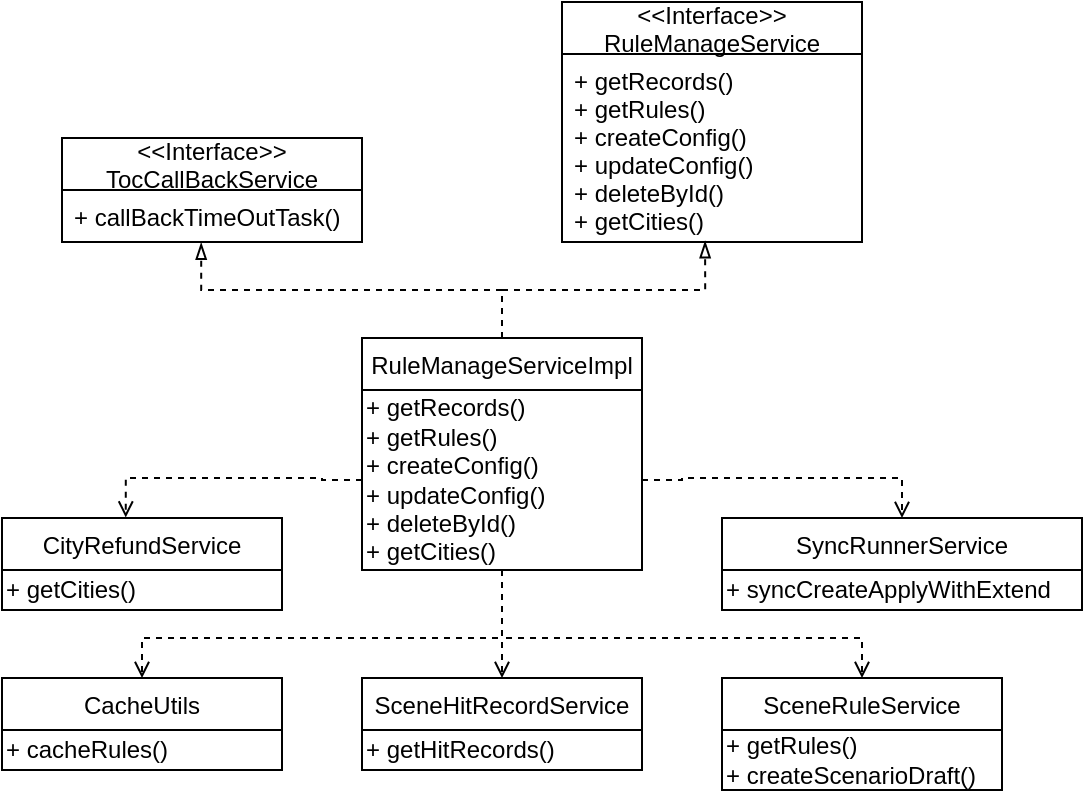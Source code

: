 <mxfile version="12.6.5" type="device"><diagram id="WhiTs3FDT9DJ9MRIlaHM" name="第 1 页"><mxGraphModel dx="677" dy="998" grid="1" gridSize="10" guides="1" tooltips="1" connect="1" arrows="1" fold="1" page="1" pageScale="1" pageWidth="827" pageHeight="1169" math="0" shadow="0"><root><mxCell id="0"/><mxCell id="1" parent="0"/><mxCell id="d5AnGrRz2Yg1H48FzrkC-1" value="&lt;&lt;Interface&gt;&gt;&#10;TocCallBackService" style="swimlane;fontStyle=0;childLayout=stackLayout;horizontal=1;startSize=26;fillColor=none;horizontalStack=0;resizeParent=1;resizeParentMax=0;resizeLast=0;collapsible=1;marginBottom=0;" vertex="1" parent="1"><mxGeometry x="100" y="270" width="150" height="52" as="geometry"/></mxCell><mxCell id="d5AnGrRz2Yg1H48FzrkC-2" value="+ callBackTimeOutTask()" style="text;strokeColor=none;fillColor=none;align=left;verticalAlign=top;spacingLeft=4;spacingRight=4;overflow=hidden;rotatable=0;points=[[0,0.5],[1,0.5]];portConstraint=eastwest;" vertex="1" parent="d5AnGrRz2Yg1H48FzrkC-1"><mxGeometry y="26" width="150" height="26" as="geometry"/></mxCell><mxCell id="d5AnGrRz2Yg1H48FzrkC-5" value="&lt;&lt;Interface&gt;&gt;&#10;RuleManageService" style="swimlane;fontStyle=0;childLayout=stackLayout;horizontal=1;startSize=26;fillColor=none;horizontalStack=0;resizeParent=1;resizeParentMax=0;resizeLast=0;collapsible=1;marginBottom=0;" vertex="1" parent="1"><mxGeometry x="350" y="202" width="150" height="120" as="geometry"/></mxCell><mxCell id="d5AnGrRz2Yg1H48FzrkC-6" value="+ getRecords()&#10;+ getRules()&#10;+ createConfig()&#10;+ updateConfig()&#10;+ deleteById()&#10;+ getCities()" style="text;strokeColor=none;fillColor=none;align=left;verticalAlign=top;spacingLeft=4;spacingRight=4;overflow=hidden;rotatable=0;points=[[0,0.5],[1,0.5]];portConstraint=eastwest;" vertex="1" parent="d5AnGrRz2Yg1H48FzrkC-5"><mxGeometry y="26" width="150" height="94" as="geometry"/></mxCell><mxCell id="d5AnGrRz2Yg1H48FzrkC-12" style="edgeStyle=orthogonalEdgeStyle;rounded=0;orthogonalLoop=1;jettySize=auto;html=1;entryX=0.464;entryY=1.015;entryDx=0;entryDy=0;entryPerimeter=0;endArrow=blockThin;endFill=0;dashed=1;" edge="1" parent="1" source="d5AnGrRz2Yg1H48FzrkC-7" target="d5AnGrRz2Yg1H48FzrkC-2"><mxGeometry relative="1" as="geometry"/></mxCell><mxCell id="d5AnGrRz2Yg1H48FzrkC-13" style="edgeStyle=orthogonalEdgeStyle;rounded=0;orthogonalLoop=1;jettySize=auto;html=1;entryX=0.477;entryY=0.996;entryDx=0;entryDy=0;entryPerimeter=0;endArrow=blockThin;endFill=0;dashed=1;" edge="1" parent="1" source="d5AnGrRz2Yg1H48FzrkC-7" target="d5AnGrRz2Yg1H48FzrkC-6"><mxGeometry relative="1" as="geometry"/></mxCell><mxCell id="d5AnGrRz2Yg1H48FzrkC-7" value="RuleManageServiceImpl" style="swimlane;fontStyle=0;childLayout=stackLayout;horizontal=1;startSize=26;fillColor=none;horizontalStack=0;resizeParent=1;resizeParentMax=0;resizeLast=0;collapsible=1;marginBottom=0;" vertex="1" parent="1"><mxGeometry x="250" y="370" width="140" height="116" as="geometry"/></mxCell><mxCell id="d5AnGrRz2Yg1H48FzrkC-11" value="+ getRecords()&lt;br style=&quot;padding: 0px ; margin: 0px&quot;&gt;+ getRules()&lt;br style=&quot;padding: 0px ; margin: 0px&quot;&gt;+ createConfig()&lt;br style=&quot;padding: 0px ; margin: 0px&quot;&gt;+ updateConfig()&lt;br style=&quot;padding: 0px ; margin: 0px&quot;&gt;+ deleteById()&lt;br style=&quot;padding: 0px ; margin: 0px&quot;&gt;+ getCities()" style="text;html=1;align=left;verticalAlign=middle;resizable=0;points=[];autosize=1;" vertex="1" parent="d5AnGrRz2Yg1H48FzrkC-7"><mxGeometry y="26" width="140" height="90" as="geometry"/></mxCell><mxCell id="d5AnGrRz2Yg1H48FzrkC-14" value="CityRefundService" style="swimlane;fontStyle=0;childLayout=stackLayout;horizontal=1;startSize=26;fillColor=none;horizontalStack=0;resizeParent=1;resizeParentMax=0;resizeLast=0;collapsible=1;marginBottom=0;" vertex="1" parent="1"><mxGeometry x="70" y="460" width="140" height="46" as="geometry"/></mxCell><mxCell id="d5AnGrRz2Yg1H48FzrkC-15" value="+ getCities()" style="text;html=1;align=left;verticalAlign=middle;resizable=0;points=[];autosize=1;" vertex="1" parent="d5AnGrRz2Yg1H48FzrkC-14"><mxGeometry y="26" width="140" height="20" as="geometry"/></mxCell><mxCell id="d5AnGrRz2Yg1H48FzrkC-16" value="CacheUtils" style="swimlane;fontStyle=0;childLayout=stackLayout;horizontal=1;startSize=26;fillColor=none;horizontalStack=0;resizeParent=1;resizeParentMax=0;resizeLast=0;collapsible=1;marginBottom=0;" vertex="1" parent="1"><mxGeometry x="70" y="540" width="140" height="46" as="geometry"/></mxCell><mxCell id="d5AnGrRz2Yg1H48FzrkC-17" value="+ cacheRules()" style="text;html=1;align=left;verticalAlign=middle;resizable=0;points=[];autosize=1;" vertex="1" parent="d5AnGrRz2Yg1H48FzrkC-16"><mxGeometry y="26" width="140" height="20" as="geometry"/></mxCell><mxCell id="d5AnGrRz2Yg1H48FzrkC-19" value="SceneHitRecordService" style="swimlane;fontStyle=0;childLayout=stackLayout;horizontal=1;startSize=26;fillColor=none;horizontalStack=0;resizeParent=1;resizeParentMax=0;resizeLast=0;collapsible=1;marginBottom=0;" vertex="1" parent="1"><mxGeometry x="250" y="540" width="140" height="46" as="geometry"/></mxCell><mxCell id="d5AnGrRz2Yg1H48FzrkC-20" value="+ getHitRecords()" style="text;html=1;align=left;verticalAlign=middle;resizable=0;points=[];autosize=1;" vertex="1" parent="d5AnGrRz2Yg1H48FzrkC-19"><mxGeometry y="26" width="140" height="20" as="geometry"/></mxCell><mxCell id="d5AnGrRz2Yg1H48FzrkC-21" value="SceneRuleService" style="swimlane;fontStyle=0;childLayout=stackLayout;horizontal=1;startSize=26;fillColor=none;horizontalStack=0;resizeParent=1;resizeParentMax=0;resizeLast=0;collapsible=1;marginBottom=0;" vertex="1" parent="1"><mxGeometry x="430" y="540" width="140" height="56" as="geometry"/></mxCell><mxCell id="d5AnGrRz2Yg1H48FzrkC-22" value="+ getRules()&lt;br&gt;+ createScenarioDraft()" style="text;html=1;align=left;verticalAlign=middle;resizable=0;points=[];autosize=1;" vertex="1" parent="d5AnGrRz2Yg1H48FzrkC-21"><mxGeometry y="26" width="140" height="30" as="geometry"/></mxCell><mxCell id="d5AnGrRz2Yg1H48FzrkC-23" value="SyncRunnerService" style="swimlane;fontStyle=0;childLayout=stackLayout;horizontal=1;startSize=26;fillColor=none;horizontalStack=0;resizeParent=1;resizeParentMax=0;resizeLast=0;collapsible=1;marginBottom=0;" vertex="1" parent="1"><mxGeometry x="430" y="460" width="180" height="46" as="geometry"/></mxCell><mxCell id="d5AnGrRz2Yg1H48FzrkC-24" value="+ syncCreateApplyWithExtend" style="text;html=1;align=left;verticalAlign=middle;resizable=0;points=[];autosize=1;" vertex="1" parent="d5AnGrRz2Yg1H48FzrkC-23"><mxGeometry y="26" width="180" height="20" as="geometry"/></mxCell><mxCell id="d5AnGrRz2Yg1H48FzrkC-27" style="edgeStyle=orthogonalEdgeStyle;rounded=0;orthogonalLoop=1;jettySize=auto;html=1;entryX=0.5;entryY=0;entryDx=0;entryDy=0;dashed=1;endArrow=open;endFill=0;" edge="1" parent="1" source="d5AnGrRz2Yg1H48FzrkC-11" target="d5AnGrRz2Yg1H48FzrkC-19"><mxGeometry relative="1" as="geometry"/></mxCell><mxCell id="d5AnGrRz2Yg1H48FzrkC-28" style="edgeStyle=orthogonalEdgeStyle;rounded=0;orthogonalLoop=1;jettySize=auto;html=1;entryX=0.5;entryY=0;entryDx=0;entryDy=0;dashed=1;endArrow=open;endFill=0;" edge="1" parent="1" source="d5AnGrRz2Yg1H48FzrkC-11" target="d5AnGrRz2Yg1H48FzrkC-23"><mxGeometry relative="1" as="geometry"/></mxCell><mxCell id="d5AnGrRz2Yg1H48FzrkC-29" style="edgeStyle=orthogonalEdgeStyle;rounded=0;orthogonalLoop=1;jettySize=auto;html=1;dashed=1;endArrow=open;endFill=0;" edge="1" parent="1" source="d5AnGrRz2Yg1H48FzrkC-11" target="d5AnGrRz2Yg1H48FzrkC-21"><mxGeometry relative="1" as="geometry"><Array as="points"><mxPoint x="320" y="520"/><mxPoint x="500" y="520"/></Array></mxGeometry></mxCell><mxCell id="d5AnGrRz2Yg1H48FzrkC-30" style="edgeStyle=orthogonalEdgeStyle;rounded=0;orthogonalLoop=1;jettySize=auto;html=1;entryX=0.5;entryY=0;entryDx=0;entryDy=0;dashed=1;endArrow=open;endFill=0;" edge="1" parent="1" source="d5AnGrRz2Yg1H48FzrkC-11" target="d5AnGrRz2Yg1H48FzrkC-16"><mxGeometry relative="1" as="geometry"><Array as="points"><mxPoint x="320" y="520"/><mxPoint x="140" y="520"/></Array></mxGeometry></mxCell><mxCell id="d5AnGrRz2Yg1H48FzrkC-31" style="edgeStyle=orthogonalEdgeStyle;rounded=0;orthogonalLoop=1;jettySize=auto;html=1;entryX=0.442;entryY=-0.006;entryDx=0;entryDy=0;entryPerimeter=0;dashed=1;endArrow=open;endFill=0;" edge="1" parent="1" source="d5AnGrRz2Yg1H48FzrkC-11" target="d5AnGrRz2Yg1H48FzrkC-14"><mxGeometry relative="1" as="geometry"/></mxCell></root></mxGraphModel></diagram></mxfile>